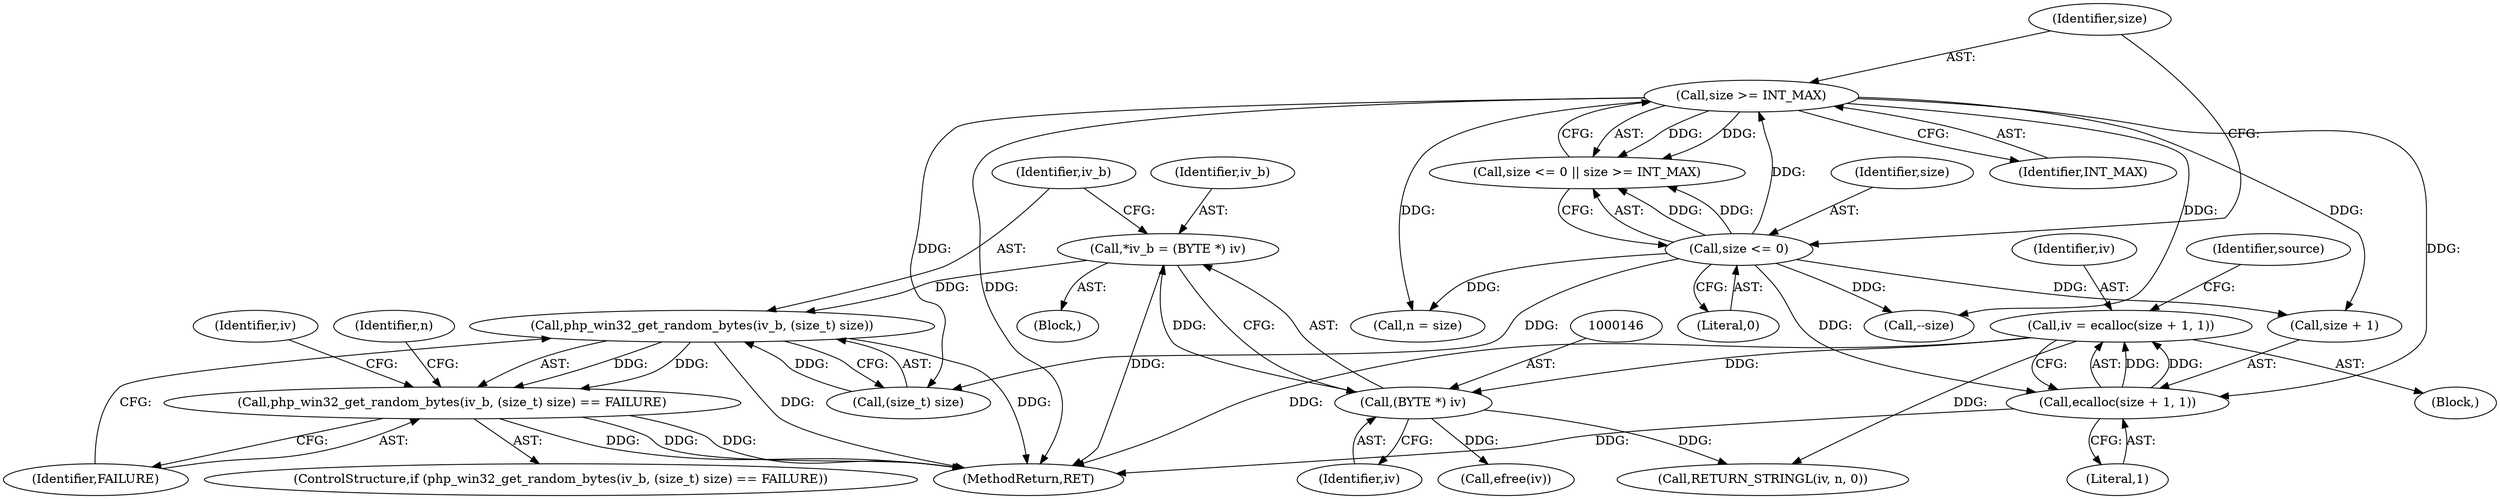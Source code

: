 digraph "0_php-src_6c5211a0cef0cc2854eaa387e0eb036e012904d0?w=1_21@pointer" {
"1000143" [label="(Call,*iv_b = (BYTE *) iv)"];
"1000145" [label="(Call,(BYTE *) iv)"];
"1000126" [label="(Call,iv = ecalloc(size + 1, 1))"];
"1000128" [label="(Call,ecalloc(size + 1, 1))"];
"1000121" [label="(Call,size >= INT_MAX)"];
"1000118" [label="(Call,size <= 0)"];
"1000150" [label="(Call,php_win32_get_random_bytes(iv_b, (size_t) size))"];
"1000149" [label="(Call,php_win32_get_random_bytes(iv_b, (size_t) size) == FAILURE)"];
"1000129" [label="(Call,size + 1)"];
"1000161" [label="(Identifier,n)"];
"1000157" [label="(Call,efree(iv))"];
"1000143" [label="(Call,*iv_b = (BYTE *) iv)"];
"1000136" [label="(Identifier,source)"];
"1000150" [label="(Call,php_win32_get_random_bytes(iv_b, (size_t) size))"];
"1000152" [label="(Call,(size_t) size)"];
"1000128" [label="(Call,ecalloc(size + 1, 1))"];
"1000119" [label="(Identifier,size)"];
"1000126" [label="(Call,iv = ecalloc(size + 1, 1))"];
"1000123" [label="(Identifier,INT_MAX)"];
"1000144" [label="(Identifier,iv_b)"];
"1000165" [label="(Call,n = size)"];
"1000174" [label="(Call,--size)"];
"1000147" [label="(Identifier,iv)"];
"1000141" [label="(Block,)"];
"1000188" [label="(MethodReturn,RET)"];
"1000121" [label="(Call,size >= INT_MAX)"];
"1000117" [label="(Call,size <= 0 || size >= INT_MAX)"];
"1000184" [label="(Call,RETURN_STRINGL(iv, n, 0))"];
"1000148" [label="(ControlStructure,if (php_win32_get_random_bytes(iv_b, (size_t) size) == FAILURE))"];
"1000155" [label="(Identifier,FAILURE)"];
"1000120" [label="(Literal,0)"];
"1000158" [label="(Identifier,iv)"];
"1000103" [label="(Block,)"];
"1000122" [label="(Identifier,size)"];
"1000149" [label="(Call,php_win32_get_random_bytes(iv_b, (size_t) size) == FAILURE)"];
"1000151" [label="(Identifier,iv_b)"];
"1000118" [label="(Call,size <= 0)"];
"1000127" [label="(Identifier,iv)"];
"1000132" [label="(Literal,1)"];
"1000145" [label="(Call,(BYTE *) iv)"];
"1000143" -> "1000141"  [label="AST: "];
"1000143" -> "1000145"  [label="CFG: "];
"1000144" -> "1000143"  [label="AST: "];
"1000145" -> "1000143"  [label="AST: "];
"1000151" -> "1000143"  [label="CFG: "];
"1000143" -> "1000188"  [label="DDG: "];
"1000145" -> "1000143"  [label="DDG: "];
"1000143" -> "1000150"  [label="DDG: "];
"1000145" -> "1000147"  [label="CFG: "];
"1000146" -> "1000145"  [label="AST: "];
"1000147" -> "1000145"  [label="AST: "];
"1000126" -> "1000145"  [label="DDG: "];
"1000145" -> "1000157"  [label="DDG: "];
"1000145" -> "1000184"  [label="DDG: "];
"1000126" -> "1000103"  [label="AST: "];
"1000126" -> "1000128"  [label="CFG: "];
"1000127" -> "1000126"  [label="AST: "];
"1000128" -> "1000126"  [label="AST: "];
"1000136" -> "1000126"  [label="CFG: "];
"1000126" -> "1000188"  [label="DDG: "];
"1000128" -> "1000126"  [label="DDG: "];
"1000128" -> "1000126"  [label="DDG: "];
"1000126" -> "1000184"  [label="DDG: "];
"1000128" -> "1000132"  [label="CFG: "];
"1000129" -> "1000128"  [label="AST: "];
"1000132" -> "1000128"  [label="AST: "];
"1000128" -> "1000188"  [label="DDG: "];
"1000121" -> "1000128"  [label="DDG: "];
"1000118" -> "1000128"  [label="DDG: "];
"1000121" -> "1000117"  [label="AST: "];
"1000121" -> "1000123"  [label="CFG: "];
"1000122" -> "1000121"  [label="AST: "];
"1000123" -> "1000121"  [label="AST: "];
"1000117" -> "1000121"  [label="CFG: "];
"1000121" -> "1000188"  [label="DDG: "];
"1000121" -> "1000117"  [label="DDG: "];
"1000121" -> "1000117"  [label="DDG: "];
"1000118" -> "1000121"  [label="DDG: "];
"1000121" -> "1000129"  [label="DDG: "];
"1000121" -> "1000152"  [label="DDG: "];
"1000121" -> "1000165"  [label="DDG: "];
"1000121" -> "1000174"  [label="DDG: "];
"1000118" -> "1000117"  [label="AST: "];
"1000118" -> "1000120"  [label="CFG: "];
"1000119" -> "1000118"  [label="AST: "];
"1000120" -> "1000118"  [label="AST: "];
"1000122" -> "1000118"  [label="CFG: "];
"1000117" -> "1000118"  [label="CFG: "];
"1000118" -> "1000117"  [label="DDG: "];
"1000118" -> "1000117"  [label="DDG: "];
"1000118" -> "1000129"  [label="DDG: "];
"1000118" -> "1000152"  [label="DDG: "];
"1000118" -> "1000165"  [label="DDG: "];
"1000118" -> "1000174"  [label="DDG: "];
"1000150" -> "1000149"  [label="AST: "];
"1000150" -> "1000152"  [label="CFG: "];
"1000151" -> "1000150"  [label="AST: "];
"1000152" -> "1000150"  [label="AST: "];
"1000155" -> "1000150"  [label="CFG: "];
"1000150" -> "1000188"  [label="DDG: "];
"1000150" -> "1000188"  [label="DDG: "];
"1000150" -> "1000149"  [label="DDG: "];
"1000150" -> "1000149"  [label="DDG: "];
"1000152" -> "1000150"  [label="DDG: "];
"1000149" -> "1000148"  [label="AST: "];
"1000149" -> "1000155"  [label="CFG: "];
"1000155" -> "1000149"  [label="AST: "];
"1000158" -> "1000149"  [label="CFG: "];
"1000161" -> "1000149"  [label="CFG: "];
"1000149" -> "1000188"  [label="DDG: "];
"1000149" -> "1000188"  [label="DDG: "];
"1000149" -> "1000188"  [label="DDG: "];
}
